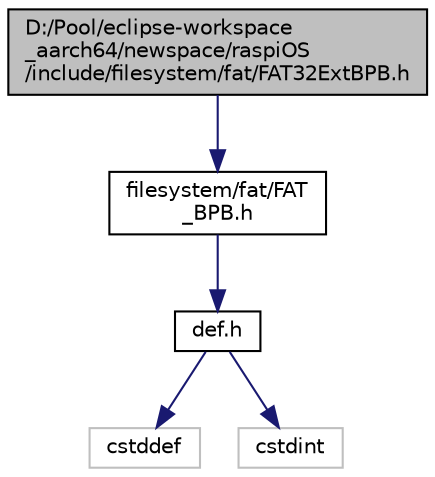 digraph "D:/Pool/eclipse-workspace_aarch64/newspace/raspiOS/include/filesystem/fat/FAT32ExtBPB.h"
{
  edge [fontname="Helvetica",fontsize="10",labelfontname="Helvetica",labelfontsize="10"];
  node [fontname="Helvetica",fontsize="10",shape=record];
  Node1032 [label="D:/Pool/eclipse-workspace\l_aarch64/newspace/raspiOS\l/include/filesystem/fat/FAT32ExtBPB.h",height=0.2,width=0.4,color="black", fillcolor="grey75", style="filled", fontcolor="black"];
  Node1032 -> Node1033 [color="midnightblue",fontsize="10",style="solid",fontname="Helvetica"];
  Node1033 [label="filesystem/fat/FAT\l_BPB.h",height=0.2,width=0.4,color="black", fillcolor="white", style="filled",URL="$d9/dab/_f_a_t___b_p_b_8h.html"];
  Node1033 -> Node1034 [color="midnightblue",fontsize="10",style="solid",fontname="Helvetica"];
  Node1034 [label="def.h",height=0.2,width=0.4,color="black", fillcolor="white", style="filled",URL="$d4/da4/def_8h.html"];
  Node1034 -> Node1035 [color="midnightblue",fontsize="10",style="solid",fontname="Helvetica"];
  Node1035 [label="cstddef",height=0.2,width=0.4,color="grey75", fillcolor="white", style="filled"];
  Node1034 -> Node1036 [color="midnightblue",fontsize="10",style="solid",fontname="Helvetica"];
  Node1036 [label="cstdint",height=0.2,width=0.4,color="grey75", fillcolor="white", style="filled"];
}
